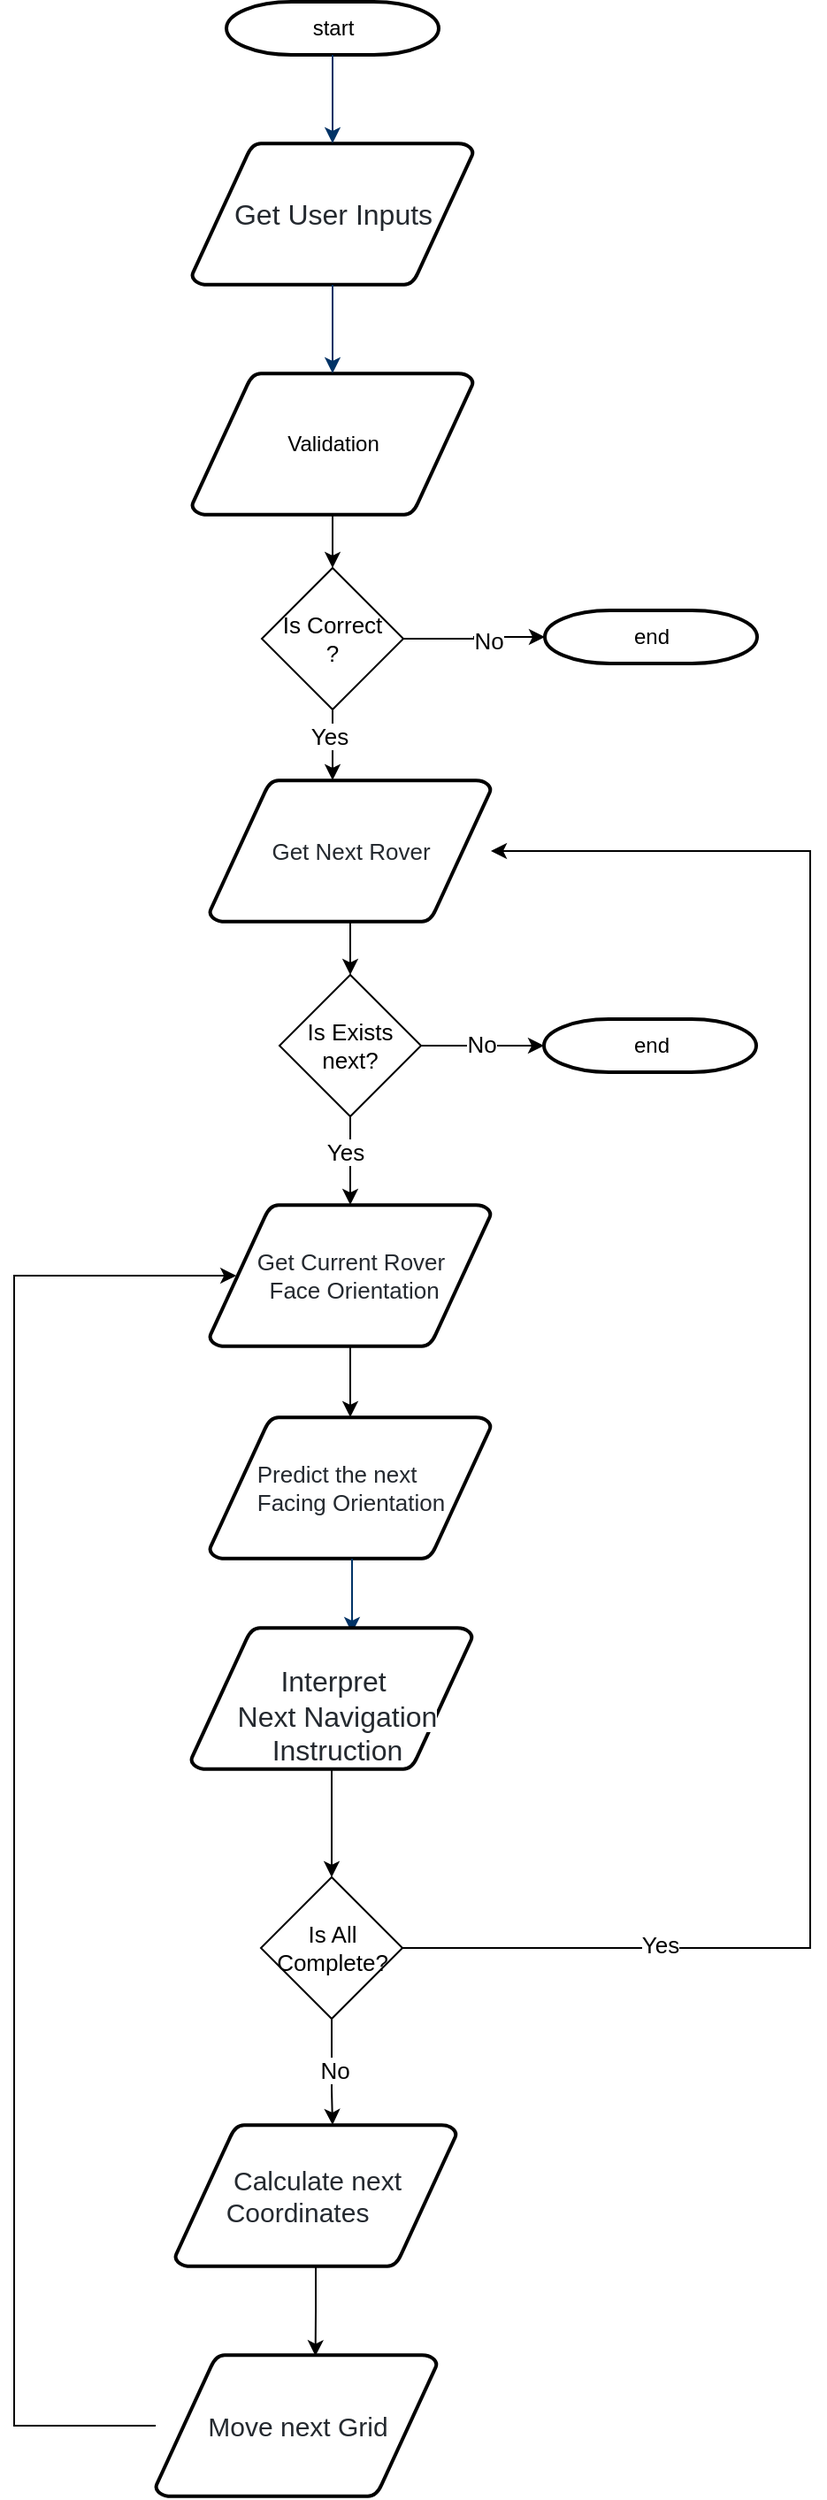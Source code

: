 <mxfile version="15.5.5" type="github">
  <diagram id="6a731a19-8d31-9384-78a2-239565b7b9f0" name="Page-1">
    <mxGraphModel dx="957" dy="1340" grid="1" gridSize="10" guides="1" tooltips="1" connect="1" arrows="1" fold="1" page="1" pageScale="1" pageWidth="1169" pageHeight="827" background="none" math="0" shadow="0">
      <root>
        <mxCell id="0" />
        <mxCell id="1" parent="0" />
        <mxCell id="2" value="start" style="shape=mxgraph.flowchart.terminator;strokeWidth=2;gradientColor=none;gradientDirection=north;fontStyle=0;html=1;" parent="1" vertex="1">
          <mxGeometry x="260" width="120" height="30" as="geometry" />
        </mxCell>
        <mxCell id="3" value="&lt;span style=&quot;color: rgb(36 , 41 , 47) ; font-family: , &amp;#34;blinkmacsystemfont&amp;#34; , &amp;#34;segoe ui&amp;#34; , &amp;#34;helvetica&amp;#34; , &amp;#34;arial&amp;#34; , sans-serif , &amp;#34;apple color emoji&amp;#34; , &amp;#34;segoe ui emoji&amp;#34; ; font-size: 16px ; text-align: left ; background-color: rgb(255 , 255 , 255)&quot;&gt;Get User Inputs&lt;/span&gt;" style="shape=mxgraph.flowchart.data;strokeWidth=2;gradientColor=none;gradientDirection=north;fontStyle=0;html=1;" parent="1" vertex="1">
          <mxGeometry x="240.5" y="80" width="159" height="80" as="geometry" />
        </mxCell>
        <mxCell id="olzbY2l3YCy1RPZY9AUt-94" value="" style="edgeStyle=orthogonalEdgeStyle;rounded=0;orthogonalLoop=1;jettySize=auto;html=1;fontSize=13;" edge="1" parent="1" source="4" target="olzbY2l3YCy1RPZY9AUt-91">
          <mxGeometry relative="1" as="geometry" />
        </mxCell>
        <mxCell id="4" value="&lt;div&gt;&lt;font color=&quot;#24292f&quot;&gt;&lt;span style=&quot;font-size: 13px&quot;&gt;Get Next Rover&lt;/span&gt;&lt;/font&gt;&lt;/div&gt;" style="shape=mxgraph.flowchart.data;strokeWidth=2;gradientColor=none;gradientDirection=north;fontStyle=0;html=1;" parent="1" vertex="1">
          <mxGeometry x="250.5" y="440" width="159" height="80" as="geometry" />
        </mxCell>
        <mxCell id="olzbY2l3YCy1RPZY9AUt-66" style="edgeStyle=orthogonalEdgeStyle;rounded=0;orthogonalLoop=1;jettySize=auto;html=1;entryX=0.5;entryY=0;entryDx=0;entryDy=0;fontSize=13;" edge="1" parent="1" source="5" target="olzbY2l3YCy1RPZY9AUt-65">
          <mxGeometry relative="1" as="geometry" />
        </mxCell>
        <mxCell id="5" value="Validation" style="shape=mxgraph.flowchart.data;strokeWidth=2;gradientColor=none;gradientDirection=north;fontStyle=0;html=1;" parent="1" vertex="1">
          <mxGeometry x="240.5" y="210" width="159" height="80" as="geometry" />
        </mxCell>
        <mxCell id="7" style="fontStyle=1;strokeColor=#003366;strokeWidth=1;html=1;" parent="1" source="2" target="3" edge="1">
          <mxGeometry relative="1" as="geometry" />
        </mxCell>
        <mxCell id="8" style="fontStyle=1;strokeColor=#003366;strokeWidth=1;html=1;" parent="1" source="3" target="5" edge="1">
          <mxGeometry relative="1" as="geometry" />
        </mxCell>
        <mxCell id="13" value="&lt;div style=&quot;text-align: left&quot;&gt;&lt;font color=&quot;#24292f&quot; size=&quot;1&quot;&gt;&lt;span style=&quot;background-color: rgb(255 , 255 , 255) ; font-size: 13px&quot;&gt;Predict the next&amp;nbsp;&lt;/span&gt;&lt;/font&gt;&lt;/div&gt;&lt;div style=&quot;text-align: left&quot;&gt;&lt;font color=&quot;#24292f&quot; size=&quot;1&quot;&gt;&lt;span style=&quot;background-color: rgb(255 , 255 , 255) ; font-size: 13px&quot;&gt;Facing Orientation&lt;/span&gt;&lt;/font&gt;&lt;/div&gt;" style="shape=mxgraph.flowchart.data;strokeWidth=2;gradientColor=none;gradientDirection=north;fontStyle=0;html=1;" parent="1" vertex="1">
          <mxGeometry x="250.5" y="800" width="159" height="80" as="geometry" />
        </mxCell>
        <mxCell id="21" value="" style="edgeStyle=elbowEdgeStyle;elbow=horizontal;fontStyle=1;strokeColor=#003366;strokeWidth=1;html=1;" parent="1" source="13" edge="1">
          <mxGeometry x="10" y="199" width="100" height="100" as="geometry">
            <mxPoint x="10" y="299" as="sourcePoint" />
            <mxPoint x="331" y="922" as="targetPoint" />
          </mxGeometry>
        </mxCell>
        <mxCell id="olzbY2l3YCy1RPZY9AUt-55" value="end" style="shape=mxgraph.flowchart.terminator;strokeWidth=2;gradientColor=none;gradientDirection=north;fontStyle=0;html=1;" vertex="1" parent="1">
          <mxGeometry x="440" y="344" width="120" height="30" as="geometry" />
        </mxCell>
        <mxCell id="olzbY2l3YCy1RPZY9AUt-83" value="" style="edgeStyle=orthogonalEdgeStyle;rounded=0;orthogonalLoop=1;jettySize=auto;html=1;fontSize=13;" edge="1" parent="1" source="olzbY2l3YCy1RPZY9AUt-59" target="olzbY2l3YCy1RPZY9AUt-80">
          <mxGeometry relative="1" as="geometry" />
        </mxCell>
        <mxCell id="olzbY2l3YCy1RPZY9AUt-59" value="&lt;div style=&quot;text-align: left&quot;&gt;&lt;font color=&quot;#24292f&quot; face=&quot;-apple-system, BlinkMacSystemFont, Segoe UI, Helvetica, Arial, sans-serif, Apple Color Emoji, Segoe UI Emoji&quot;&gt;&lt;span style=&quot;font-size: 16px&quot;&gt;&amp;nbsp;&lt;/span&gt;&lt;/font&gt;&lt;/div&gt;&lt;span style=&quot;color: rgb(36 , 41 , 47) ; font-family: , &amp;#34;blinkmacsystemfont&amp;#34; , &amp;#34;segoe ui&amp;#34; , &amp;#34;helvetica&amp;#34; , &amp;#34;arial&amp;#34; , sans-serif , &amp;#34;apple color emoji&amp;#34; , &amp;#34;segoe ui emoji&amp;#34; ; font-size: 16px ; text-align: left ; background-color: rgb(255 , 255 , 255)&quot;&gt;Interpret&lt;br&gt;&amp;nbsp;Next Navigation&lt;br&gt;&amp;nbsp;Instruction&lt;/span&gt;" style="shape=mxgraph.flowchart.data;strokeWidth=2;gradientColor=none;gradientDirection=north;fontStyle=0;html=1;" vertex="1" parent="1">
          <mxGeometry x="240" y="919" width="159" height="80" as="geometry" />
        </mxCell>
        <mxCell id="olzbY2l3YCy1RPZY9AUt-64" style="edgeStyle=orthogonalEdgeStyle;rounded=0;orthogonalLoop=1;jettySize=auto;html=1;entryX=0.568;entryY=0.008;entryDx=0;entryDy=0;entryPerimeter=0;fontSize=13;" edge="1" parent="1" source="olzbY2l3YCy1RPZY9AUt-60" target="olzbY2l3YCy1RPZY9AUt-62">
          <mxGeometry relative="1" as="geometry" />
        </mxCell>
        <mxCell id="olzbY2l3YCy1RPZY9AUt-60" value="&lt;div style=&quot;text-align: left ; font-size: 15px&quot;&gt;&lt;span style=&quot;color: rgb(36 , 41 , 47) ; background-color: rgb(255 , 255 , 255)&quot;&gt;&lt;font style=&quot;font-size: 15px&quot;&gt;&amp;nbsp;Calculate next&amp;nbsp;&lt;/font&gt;&lt;/span&gt;&lt;/div&gt;&lt;div style=&quot;text-align: left ; font-size: 15px&quot;&gt;&lt;span style=&quot;color: rgb(36 , 41 , 47) ; background-color: rgb(255 , 255 , 255)&quot;&gt;&lt;font style=&quot;font-size: 15px&quot;&gt;Coordinates&lt;/font&gt;&lt;/span&gt;&lt;br&gt;&lt;/div&gt;" style="shape=mxgraph.flowchart.data;strokeWidth=2;gradientColor=none;gradientDirection=north;fontStyle=0;html=1;" vertex="1" parent="1">
          <mxGeometry x="231" y="1200" width="159" height="80" as="geometry" />
        </mxCell>
        <mxCell id="olzbY2l3YCy1RPZY9AUt-95" style="edgeStyle=orthogonalEdgeStyle;rounded=0;orthogonalLoop=1;jettySize=auto;html=1;entryX=0.095;entryY=0.5;entryDx=0;entryDy=0;entryPerimeter=0;fontSize=13;" edge="1" parent="1" source="olzbY2l3YCy1RPZY9AUt-62" target="olzbY2l3YCy1RPZY9AUt-71">
          <mxGeometry relative="1" as="geometry">
            <Array as="points">
              <mxPoint x="140" y="1370" />
              <mxPoint x="140" y="720" />
            </Array>
          </mxGeometry>
        </mxCell>
        <mxCell id="olzbY2l3YCy1RPZY9AUt-62" value="&lt;div style=&quot;text-align: left&quot;&gt;&lt;font color=&quot;#24292f&quot; size=&quot;1&quot;&gt;&lt;span style=&quot;background-color: rgb(255 , 255 , 255) ; font-size: 15px&quot;&gt;Move next Grid&lt;/span&gt;&lt;/font&gt;&lt;/div&gt;" style="shape=mxgraph.flowchart.data;strokeWidth=2;gradientColor=none;gradientDirection=north;fontStyle=0;html=1;" vertex="1" parent="1">
          <mxGeometry x="220" y="1330" width="159" height="80" as="geometry" />
        </mxCell>
        <mxCell id="olzbY2l3YCy1RPZY9AUt-68" style="edgeStyle=orthogonalEdgeStyle;rounded=0;orthogonalLoop=1;jettySize=auto;html=1;fontSize=13;" edge="1" parent="1" source="olzbY2l3YCy1RPZY9AUt-65" target="olzbY2l3YCy1RPZY9AUt-55">
          <mxGeometry relative="1" as="geometry" />
        </mxCell>
        <mxCell id="olzbY2l3YCy1RPZY9AUt-69" value="No" style="edgeLabel;html=1;align=center;verticalAlign=middle;resizable=0;points=[];fontSize=13;" vertex="1" connectable="0" parent="olzbY2l3YCy1RPZY9AUt-68">
          <mxGeometry x="0.198" y="-2" relative="1" as="geometry">
            <mxPoint as="offset" />
          </mxGeometry>
        </mxCell>
        <mxCell id="olzbY2l3YCy1RPZY9AUt-75" value="" style="edgeStyle=orthogonalEdgeStyle;rounded=0;orthogonalLoop=1;jettySize=auto;html=1;fontSize=13;" edge="1" parent="1" source="olzbY2l3YCy1RPZY9AUt-65" target="4">
          <mxGeometry relative="1" as="geometry">
            <Array as="points">
              <mxPoint x="320" y="470" />
              <mxPoint x="320" y="470" />
            </Array>
          </mxGeometry>
        </mxCell>
        <mxCell id="olzbY2l3YCy1RPZY9AUt-65" value="Is Correct&lt;br&gt;?" style="rhombus;whiteSpace=wrap;html=1;fontSize=13;" vertex="1" parent="1">
          <mxGeometry x="280" y="320" width="80" height="80" as="geometry" />
        </mxCell>
        <mxCell id="olzbY2l3YCy1RPZY9AUt-93" value="" style="edgeStyle=orthogonalEdgeStyle;rounded=0;orthogonalLoop=1;jettySize=auto;html=1;fontSize=13;" edge="1" parent="1" source="olzbY2l3YCy1RPZY9AUt-71" target="13">
          <mxGeometry relative="1" as="geometry" />
        </mxCell>
        <mxCell id="olzbY2l3YCy1RPZY9AUt-71" value="&lt;div&gt;&lt;font color=&quot;#24292f&quot;&gt;&lt;span style=&quot;font-size: 13px&quot;&gt;Get Current Rover&lt;/span&gt;&lt;/font&gt;&lt;/div&gt;&lt;div&gt;&lt;font color=&quot;#24292f&quot;&gt;&lt;span style=&quot;font-size: 13px&quot;&gt;&amp;nbsp;Face Orientation&lt;/span&gt;&lt;/font&gt;&lt;/div&gt;" style="shape=mxgraph.flowchart.data;strokeWidth=2;gradientColor=none;gradientDirection=north;fontStyle=0;html=1;" vertex="1" parent="1">
          <mxGeometry x="250.5" y="680" width="159" height="80" as="geometry" />
        </mxCell>
        <mxCell id="olzbY2l3YCy1RPZY9AUt-84" value="" style="edgeStyle=orthogonalEdgeStyle;rounded=0;orthogonalLoop=1;jettySize=auto;html=1;fontSize=13;" edge="1" parent="1" source="olzbY2l3YCy1RPZY9AUt-80" target="olzbY2l3YCy1RPZY9AUt-60">
          <mxGeometry relative="1" as="geometry">
            <Array as="points">
              <mxPoint x="320" y="1180" />
              <mxPoint x="320" y="1180" />
            </Array>
          </mxGeometry>
        </mxCell>
        <mxCell id="olzbY2l3YCy1RPZY9AUt-85" style="edgeStyle=orthogonalEdgeStyle;rounded=0;orthogonalLoop=1;jettySize=auto;html=1;fontSize=13;" edge="1" parent="1" source="olzbY2l3YCy1RPZY9AUt-80" target="4">
          <mxGeometry relative="1" as="geometry">
            <mxPoint x="630" y="660" as="targetPoint" />
            <Array as="points">
              <mxPoint x="590" y="1100" />
              <mxPoint x="590" y="480" />
            </Array>
          </mxGeometry>
        </mxCell>
        <mxCell id="olzbY2l3YCy1RPZY9AUt-86" value="Yes" style="edgeLabel;html=1;align=center;verticalAlign=middle;resizable=0;points=[];fontSize=13;" vertex="1" connectable="0" parent="olzbY2l3YCy1RPZY9AUt-85">
          <mxGeometry x="-0.719" y="2" relative="1" as="geometry">
            <mxPoint as="offset" />
          </mxGeometry>
        </mxCell>
        <mxCell id="olzbY2l3YCy1RPZY9AUt-80" value="Is All Complete?" style="rhombus;whiteSpace=wrap;html=1;fontSize=13;" vertex="1" parent="1">
          <mxGeometry x="279.5" y="1060" width="80" height="80" as="geometry" />
        </mxCell>
        <mxCell id="olzbY2l3YCy1RPZY9AUt-87" value="No" style="edgeLabel;html=1;align=center;verticalAlign=middle;resizable=0;points=[];fontSize=13;" vertex="1" connectable="0" parent="1">
          <mxGeometry x="499.5" y="1108" as="geometry">
            <mxPoint x="-179" y="61" as="offset" />
          </mxGeometry>
        </mxCell>
        <mxCell id="olzbY2l3YCy1RPZY9AUt-92" value="" style="edgeStyle=orthogonalEdgeStyle;rounded=0;orthogonalLoop=1;jettySize=auto;html=1;fontSize=13;" edge="1" parent="1" source="olzbY2l3YCy1RPZY9AUt-91" target="olzbY2l3YCy1RPZY9AUt-71">
          <mxGeometry relative="1" as="geometry" />
        </mxCell>
        <mxCell id="olzbY2l3YCy1RPZY9AUt-101" style="edgeStyle=orthogonalEdgeStyle;rounded=0;orthogonalLoop=1;jettySize=auto;html=1;entryX=0;entryY=0.5;entryDx=0;entryDy=0;entryPerimeter=0;fontSize=13;" edge="1" parent="1" source="olzbY2l3YCy1RPZY9AUt-91" target="olzbY2l3YCy1RPZY9AUt-97">
          <mxGeometry relative="1" as="geometry" />
        </mxCell>
        <mxCell id="olzbY2l3YCy1RPZY9AUt-91" value="Is Exists next?" style="rhombus;whiteSpace=wrap;html=1;fontSize=13;" vertex="1" parent="1">
          <mxGeometry x="290" y="550" width="80" height="80" as="geometry" />
        </mxCell>
        <mxCell id="olzbY2l3YCy1RPZY9AUt-97" value="end" style="shape=mxgraph.flowchart.terminator;strokeWidth=2;gradientColor=none;gradientDirection=north;fontStyle=0;html=1;" vertex="1" parent="1">
          <mxGeometry x="439.5" y="575" width="120" height="30" as="geometry" />
        </mxCell>
        <mxCell id="olzbY2l3YCy1RPZY9AUt-102" value="No" style="edgeLabel;html=1;align=center;verticalAlign=middle;resizable=0;points=[];fontSize=13;" vertex="1" connectable="0" parent="1">
          <mxGeometry x="418" y="371" as="geometry">
            <mxPoint x="-14" y="218" as="offset" />
          </mxGeometry>
        </mxCell>
        <mxCell id="olzbY2l3YCy1RPZY9AUt-103" value="Yes" style="edgeLabel;html=1;align=center;verticalAlign=middle;resizable=0;points=[];fontSize=13;" vertex="1" connectable="0" parent="1">
          <mxGeometry x="430" y="381" as="geometry">
            <mxPoint x="-103" y="269" as="offset" />
          </mxGeometry>
        </mxCell>
        <mxCell id="olzbY2l3YCy1RPZY9AUt-104" value="Yes" style="edgeLabel;html=1;align=center;verticalAlign=middle;resizable=0;points=[];fontSize=13;" vertex="1" connectable="0" parent="1">
          <mxGeometry x="421" y="146" as="geometry">
            <mxPoint x="-103" y="269" as="offset" />
          </mxGeometry>
        </mxCell>
      </root>
    </mxGraphModel>
  </diagram>
</mxfile>
